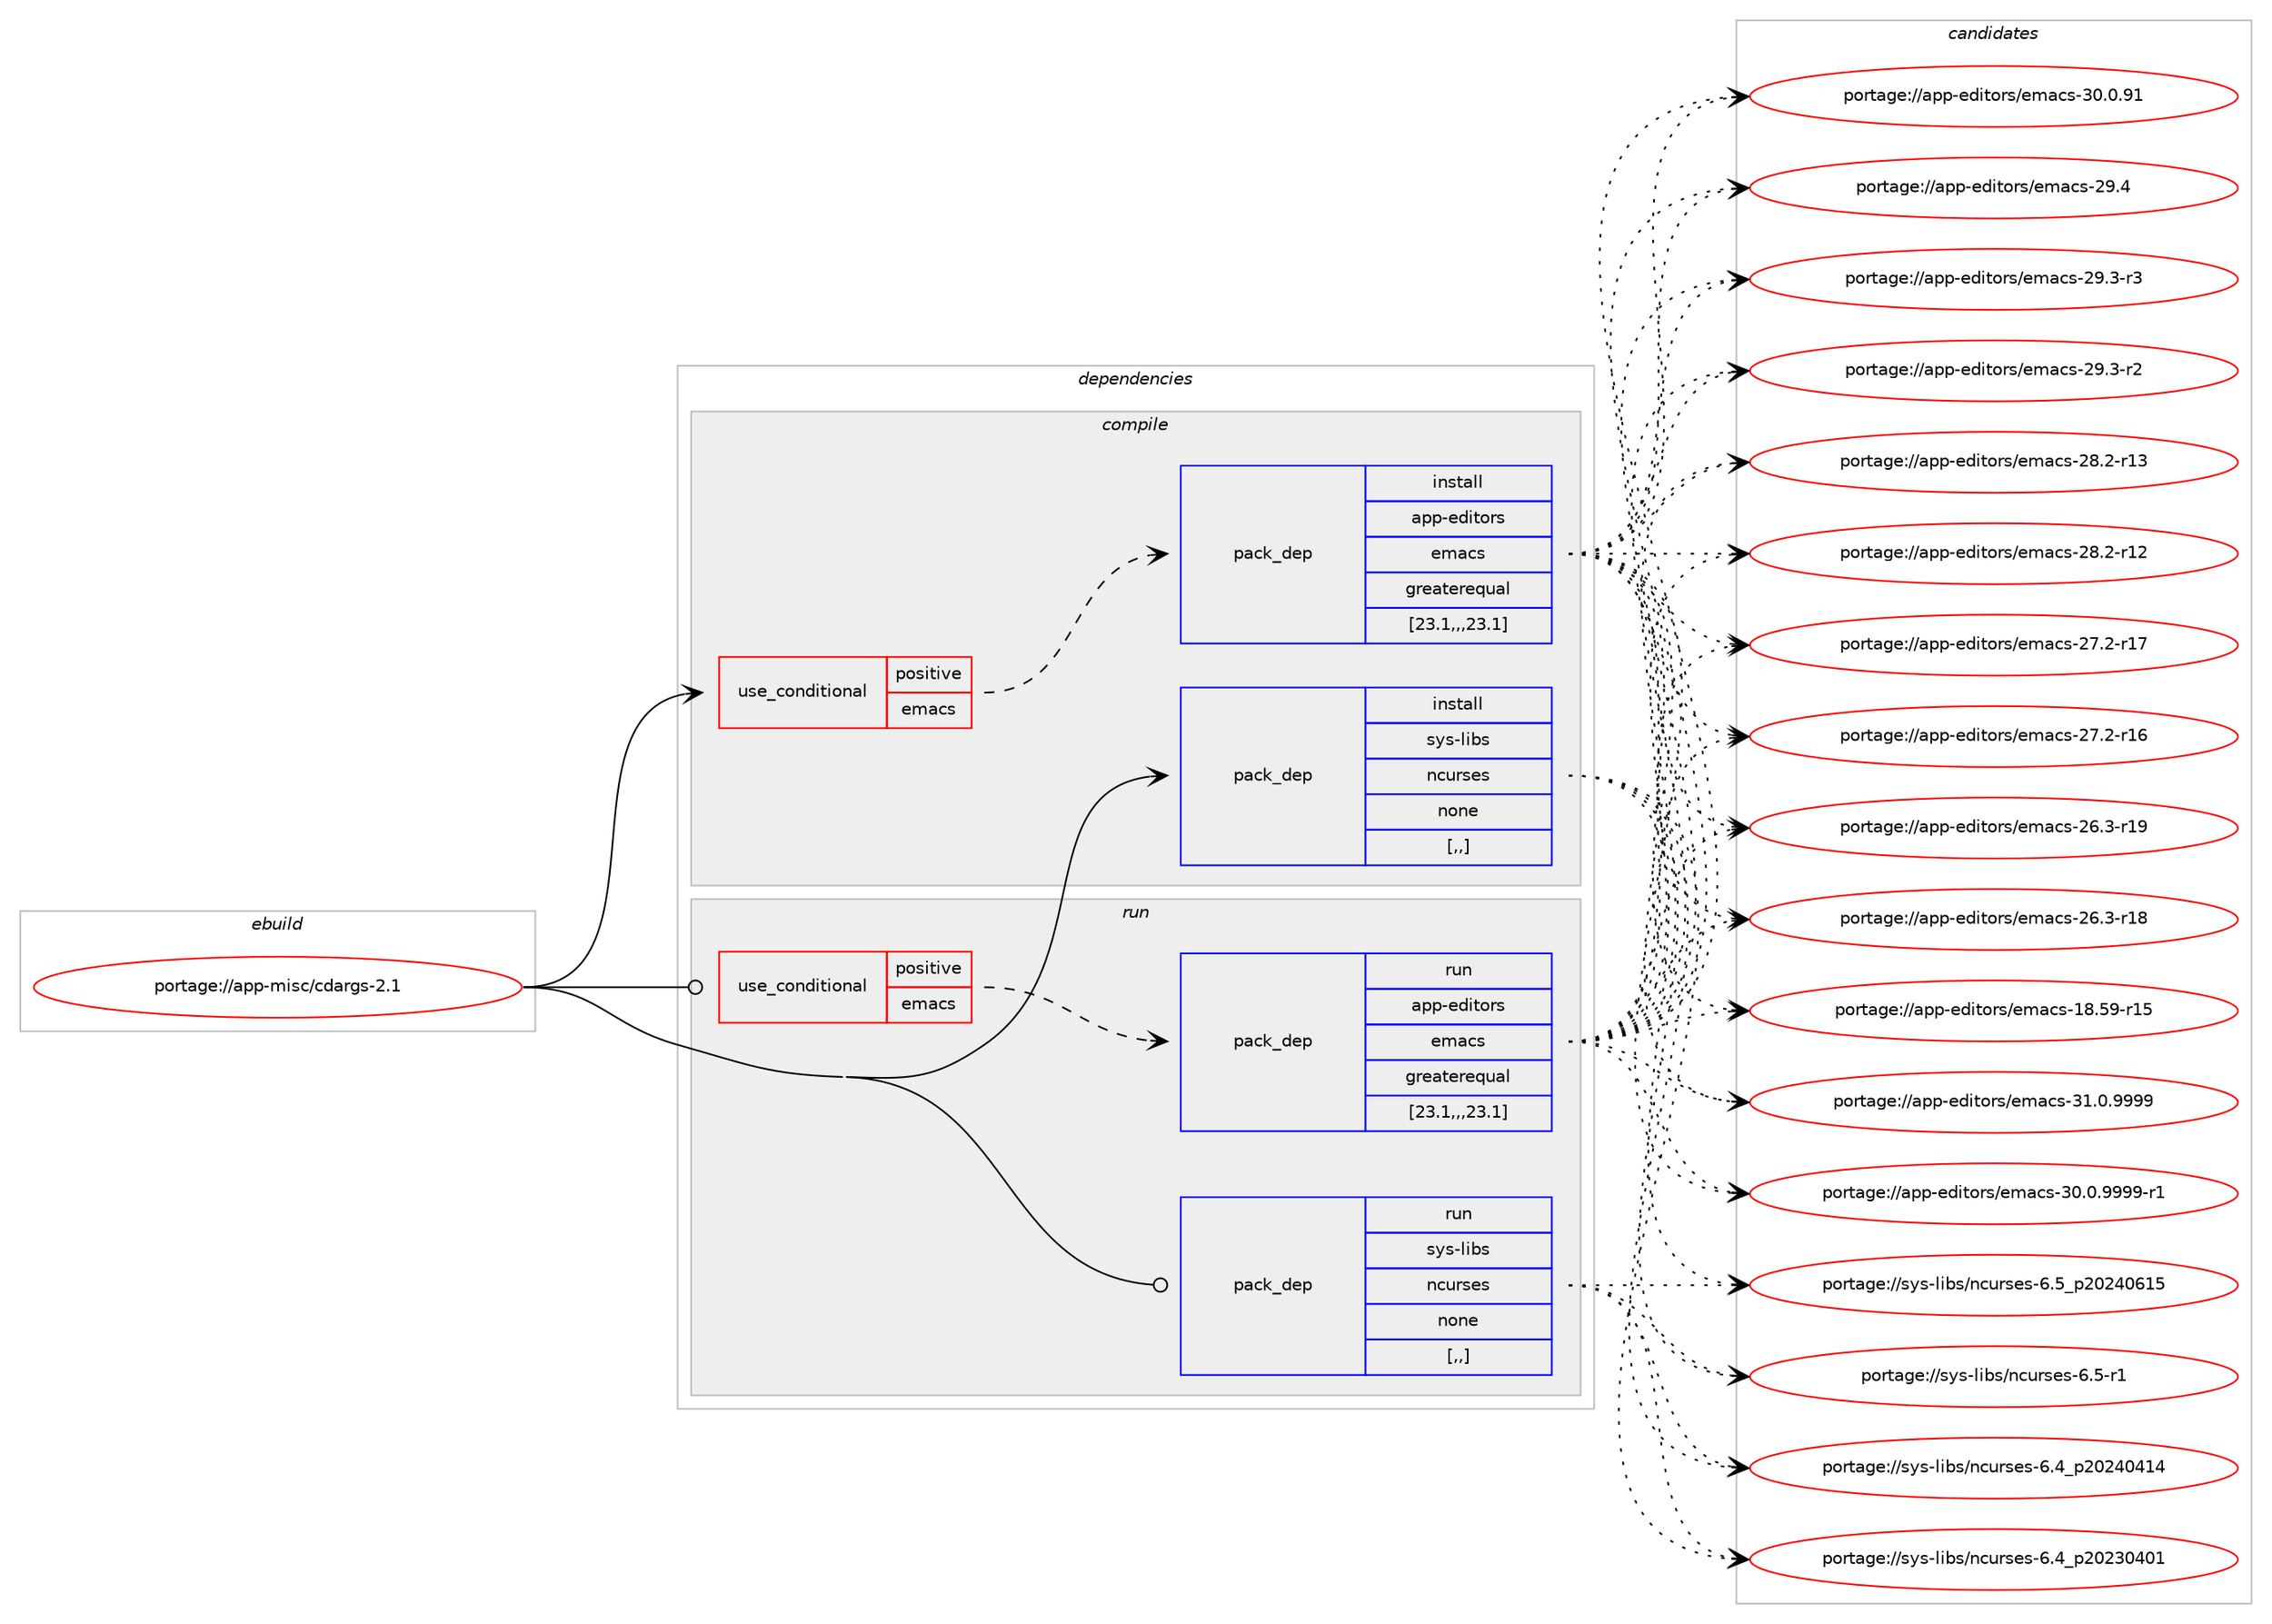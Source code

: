 digraph prolog {

# *************
# Graph options
# *************

newrank=true;
concentrate=true;
compound=true;
graph [rankdir=LR,fontname=Helvetica,fontsize=10,ranksep=1.5];#, ranksep=2.5, nodesep=0.2];
edge  [arrowhead=vee];
node  [fontname=Helvetica,fontsize=10];

# **********
# The ebuild
# **********

subgraph cluster_leftcol {
color=gray;
label=<<i>ebuild</i>>;
id [label="portage://app-misc/cdargs-2.1", color=red, width=4, href="../app-misc/cdargs-2.1.svg"];
}

# ****************
# The dependencies
# ****************

subgraph cluster_midcol {
color=gray;
label=<<i>dependencies</i>>;
subgraph cluster_compile {
fillcolor="#eeeeee";
style=filled;
label=<<i>compile</i>>;
subgraph cond141489 {
dependency533826 [label=<<TABLE BORDER="0" CELLBORDER="1" CELLSPACING="0" CELLPADDING="4"><TR><TD ROWSPAN="3" CELLPADDING="10">use_conditional</TD></TR><TR><TD>positive</TD></TR><TR><TD>emacs</TD></TR></TABLE>>, shape=none, color=red];
subgraph pack388348 {
dependency533827 [label=<<TABLE BORDER="0" CELLBORDER="1" CELLSPACING="0" CELLPADDING="4" WIDTH="220"><TR><TD ROWSPAN="6" CELLPADDING="30">pack_dep</TD></TR><TR><TD WIDTH="110">install</TD></TR><TR><TD>app-editors</TD></TR><TR><TD>emacs</TD></TR><TR><TD>greaterequal</TD></TR><TR><TD>[23.1,,,23.1]</TD></TR></TABLE>>, shape=none, color=blue];
}
dependency533826:e -> dependency533827:w [weight=20,style="dashed",arrowhead="vee"];
}
id:e -> dependency533826:w [weight=20,style="solid",arrowhead="vee"];
subgraph pack388349 {
dependency533828 [label=<<TABLE BORDER="0" CELLBORDER="1" CELLSPACING="0" CELLPADDING="4" WIDTH="220"><TR><TD ROWSPAN="6" CELLPADDING="30">pack_dep</TD></TR><TR><TD WIDTH="110">install</TD></TR><TR><TD>sys-libs</TD></TR><TR><TD>ncurses</TD></TR><TR><TD>none</TD></TR><TR><TD>[,,]</TD></TR></TABLE>>, shape=none, color=blue];
}
id:e -> dependency533828:w [weight=20,style="solid",arrowhead="vee"];
}
subgraph cluster_compileandrun {
fillcolor="#eeeeee";
style=filled;
label=<<i>compile and run</i>>;
}
subgraph cluster_run {
fillcolor="#eeeeee";
style=filled;
label=<<i>run</i>>;
subgraph cond141490 {
dependency533829 [label=<<TABLE BORDER="0" CELLBORDER="1" CELLSPACING="0" CELLPADDING="4"><TR><TD ROWSPAN="3" CELLPADDING="10">use_conditional</TD></TR><TR><TD>positive</TD></TR><TR><TD>emacs</TD></TR></TABLE>>, shape=none, color=red];
subgraph pack388350 {
dependency533830 [label=<<TABLE BORDER="0" CELLBORDER="1" CELLSPACING="0" CELLPADDING="4" WIDTH="220"><TR><TD ROWSPAN="6" CELLPADDING="30">pack_dep</TD></TR><TR><TD WIDTH="110">run</TD></TR><TR><TD>app-editors</TD></TR><TR><TD>emacs</TD></TR><TR><TD>greaterequal</TD></TR><TR><TD>[23.1,,,23.1]</TD></TR></TABLE>>, shape=none, color=blue];
}
dependency533829:e -> dependency533830:w [weight=20,style="dashed",arrowhead="vee"];
}
id:e -> dependency533829:w [weight=20,style="solid",arrowhead="odot"];
subgraph pack388351 {
dependency533831 [label=<<TABLE BORDER="0" CELLBORDER="1" CELLSPACING="0" CELLPADDING="4" WIDTH="220"><TR><TD ROWSPAN="6" CELLPADDING="30">pack_dep</TD></TR><TR><TD WIDTH="110">run</TD></TR><TR><TD>sys-libs</TD></TR><TR><TD>ncurses</TD></TR><TR><TD>none</TD></TR><TR><TD>[,,]</TD></TR></TABLE>>, shape=none, color=blue];
}
id:e -> dependency533831:w [weight=20,style="solid",arrowhead="odot"];
}
}

# **************
# The candidates
# **************

subgraph cluster_choices {
rank=same;
color=gray;
label=<<i>candidates</i>>;

subgraph choice388348 {
color=black;
nodesep=1;
choice971121124510110010511611111411547101109979911545514946484657575757 [label="portage://app-editors/emacs-31.0.9999", color=red, width=4,href="../app-editors/emacs-31.0.9999.svg"];
choice9711211245101100105116111114115471011099799115455148464846575757574511449 [label="portage://app-editors/emacs-30.0.9999-r1", color=red, width=4,href="../app-editors/emacs-30.0.9999-r1.svg"];
choice97112112451011001051161111141154710110997991154551484648465749 [label="portage://app-editors/emacs-30.0.91", color=red, width=4,href="../app-editors/emacs-30.0.91.svg"];
choice97112112451011001051161111141154710110997991154550574652 [label="portage://app-editors/emacs-29.4", color=red, width=4,href="../app-editors/emacs-29.4.svg"];
choice971121124510110010511611111411547101109979911545505746514511451 [label="portage://app-editors/emacs-29.3-r3", color=red, width=4,href="../app-editors/emacs-29.3-r3.svg"];
choice971121124510110010511611111411547101109979911545505746514511450 [label="portage://app-editors/emacs-29.3-r2", color=red, width=4,href="../app-editors/emacs-29.3-r2.svg"];
choice97112112451011001051161111141154710110997991154550564650451144951 [label="portage://app-editors/emacs-28.2-r13", color=red, width=4,href="../app-editors/emacs-28.2-r13.svg"];
choice97112112451011001051161111141154710110997991154550564650451144950 [label="portage://app-editors/emacs-28.2-r12", color=red, width=4,href="../app-editors/emacs-28.2-r12.svg"];
choice97112112451011001051161111141154710110997991154550554650451144955 [label="portage://app-editors/emacs-27.2-r17", color=red, width=4,href="../app-editors/emacs-27.2-r17.svg"];
choice97112112451011001051161111141154710110997991154550554650451144954 [label="portage://app-editors/emacs-27.2-r16", color=red, width=4,href="../app-editors/emacs-27.2-r16.svg"];
choice97112112451011001051161111141154710110997991154550544651451144957 [label="portage://app-editors/emacs-26.3-r19", color=red, width=4,href="../app-editors/emacs-26.3-r19.svg"];
choice97112112451011001051161111141154710110997991154550544651451144956 [label="portage://app-editors/emacs-26.3-r18", color=red, width=4,href="../app-editors/emacs-26.3-r18.svg"];
choice9711211245101100105116111114115471011099799115454956465357451144953 [label="portage://app-editors/emacs-18.59-r15", color=red, width=4,href="../app-editors/emacs-18.59-r15.svg"];
dependency533827:e -> choice971121124510110010511611111411547101109979911545514946484657575757:w [style=dotted,weight="100"];
dependency533827:e -> choice9711211245101100105116111114115471011099799115455148464846575757574511449:w [style=dotted,weight="100"];
dependency533827:e -> choice97112112451011001051161111141154710110997991154551484648465749:w [style=dotted,weight="100"];
dependency533827:e -> choice97112112451011001051161111141154710110997991154550574652:w [style=dotted,weight="100"];
dependency533827:e -> choice971121124510110010511611111411547101109979911545505746514511451:w [style=dotted,weight="100"];
dependency533827:e -> choice971121124510110010511611111411547101109979911545505746514511450:w [style=dotted,weight="100"];
dependency533827:e -> choice97112112451011001051161111141154710110997991154550564650451144951:w [style=dotted,weight="100"];
dependency533827:e -> choice97112112451011001051161111141154710110997991154550564650451144950:w [style=dotted,weight="100"];
dependency533827:e -> choice97112112451011001051161111141154710110997991154550554650451144955:w [style=dotted,weight="100"];
dependency533827:e -> choice97112112451011001051161111141154710110997991154550554650451144954:w [style=dotted,weight="100"];
dependency533827:e -> choice97112112451011001051161111141154710110997991154550544651451144957:w [style=dotted,weight="100"];
dependency533827:e -> choice97112112451011001051161111141154710110997991154550544651451144956:w [style=dotted,weight="100"];
dependency533827:e -> choice9711211245101100105116111114115471011099799115454956465357451144953:w [style=dotted,weight="100"];
}
subgraph choice388349 {
color=black;
nodesep=1;
choice1151211154510810598115471109911711411510111545544653951125048505248544953 [label="portage://sys-libs/ncurses-6.5_p20240615", color=red, width=4,href="../sys-libs/ncurses-6.5_p20240615.svg"];
choice11512111545108105981154711099117114115101115455446534511449 [label="portage://sys-libs/ncurses-6.5-r1", color=red, width=4,href="../sys-libs/ncurses-6.5-r1.svg"];
choice1151211154510810598115471109911711411510111545544652951125048505248524952 [label="portage://sys-libs/ncurses-6.4_p20240414", color=red, width=4,href="../sys-libs/ncurses-6.4_p20240414.svg"];
choice1151211154510810598115471109911711411510111545544652951125048505148524849 [label="portage://sys-libs/ncurses-6.4_p20230401", color=red, width=4,href="../sys-libs/ncurses-6.4_p20230401.svg"];
dependency533828:e -> choice1151211154510810598115471109911711411510111545544653951125048505248544953:w [style=dotted,weight="100"];
dependency533828:e -> choice11512111545108105981154711099117114115101115455446534511449:w [style=dotted,weight="100"];
dependency533828:e -> choice1151211154510810598115471109911711411510111545544652951125048505248524952:w [style=dotted,weight="100"];
dependency533828:e -> choice1151211154510810598115471109911711411510111545544652951125048505148524849:w [style=dotted,weight="100"];
}
subgraph choice388350 {
color=black;
nodesep=1;
choice971121124510110010511611111411547101109979911545514946484657575757 [label="portage://app-editors/emacs-31.0.9999", color=red, width=4,href="../app-editors/emacs-31.0.9999.svg"];
choice9711211245101100105116111114115471011099799115455148464846575757574511449 [label="portage://app-editors/emacs-30.0.9999-r1", color=red, width=4,href="../app-editors/emacs-30.0.9999-r1.svg"];
choice97112112451011001051161111141154710110997991154551484648465749 [label="portage://app-editors/emacs-30.0.91", color=red, width=4,href="../app-editors/emacs-30.0.91.svg"];
choice97112112451011001051161111141154710110997991154550574652 [label="portage://app-editors/emacs-29.4", color=red, width=4,href="../app-editors/emacs-29.4.svg"];
choice971121124510110010511611111411547101109979911545505746514511451 [label="portage://app-editors/emacs-29.3-r3", color=red, width=4,href="../app-editors/emacs-29.3-r3.svg"];
choice971121124510110010511611111411547101109979911545505746514511450 [label="portage://app-editors/emacs-29.3-r2", color=red, width=4,href="../app-editors/emacs-29.3-r2.svg"];
choice97112112451011001051161111141154710110997991154550564650451144951 [label="portage://app-editors/emacs-28.2-r13", color=red, width=4,href="../app-editors/emacs-28.2-r13.svg"];
choice97112112451011001051161111141154710110997991154550564650451144950 [label="portage://app-editors/emacs-28.2-r12", color=red, width=4,href="../app-editors/emacs-28.2-r12.svg"];
choice97112112451011001051161111141154710110997991154550554650451144955 [label="portage://app-editors/emacs-27.2-r17", color=red, width=4,href="../app-editors/emacs-27.2-r17.svg"];
choice97112112451011001051161111141154710110997991154550554650451144954 [label="portage://app-editors/emacs-27.2-r16", color=red, width=4,href="../app-editors/emacs-27.2-r16.svg"];
choice97112112451011001051161111141154710110997991154550544651451144957 [label="portage://app-editors/emacs-26.3-r19", color=red, width=4,href="../app-editors/emacs-26.3-r19.svg"];
choice97112112451011001051161111141154710110997991154550544651451144956 [label="portage://app-editors/emacs-26.3-r18", color=red, width=4,href="../app-editors/emacs-26.3-r18.svg"];
choice9711211245101100105116111114115471011099799115454956465357451144953 [label="portage://app-editors/emacs-18.59-r15", color=red, width=4,href="../app-editors/emacs-18.59-r15.svg"];
dependency533830:e -> choice971121124510110010511611111411547101109979911545514946484657575757:w [style=dotted,weight="100"];
dependency533830:e -> choice9711211245101100105116111114115471011099799115455148464846575757574511449:w [style=dotted,weight="100"];
dependency533830:e -> choice97112112451011001051161111141154710110997991154551484648465749:w [style=dotted,weight="100"];
dependency533830:e -> choice97112112451011001051161111141154710110997991154550574652:w [style=dotted,weight="100"];
dependency533830:e -> choice971121124510110010511611111411547101109979911545505746514511451:w [style=dotted,weight="100"];
dependency533830:e -> choice971121124510110010511611111411547101109979911545505746514511450:w [style=dotted,weight="100"];
dependency533830:e -> choice97112112451011001051161111141154710110997991154550564650451144951:w [style=dotted,weight="100"];
dependency533830:e -> choice97112112451011001051161111141154710110997991154550564650451144950:w [style=dotted,weight="100"];
dependency533830:e -> choice97112112451011001051161111141154710110997991154550554650451144955:w [style=dotted,weight="100"];
dependency533830:e -> choice97112112451011001051161111141154710110997991154550554650451144954:w [style=dotted,weight="100"];
dependency533830:e -> choice97112112451011001051161111141154710110997991154550544651451144957:w [style=dotted,weight="100"];
dependency533830:e -> choice97112112451011001051161111141154710110997991154550544651451144956:w [style=dotted,weight="100"];
dependency533830:e -> choice9711211245101100105116111114115471011099799115454956465357451144953:w [style=dotted,weight="100"];
}
subgraph choice388351 {
color=black;
nodesep=1;
choice1151211154510810598115471109911711411510111545544653951125048505248544953 [label="portage://sys-libs/ncurses-6.5_p20240615", color=red, width=4,href="../sys-libs/ncurses-6.5_p20240615.svg"];
choice11512111545108105981154711099117114115101115455446534511449 [label="portage://sys-libs/ncurses-6.5-r1", color=red, width=4,href="../sys-libs/ncurses-6.5-r1.svg"];
choice1151211154510810598115471109911711411510111545544652951125048505248524952 [label="portage://sys-libs/ncurses-6.4_p20240414", color=red, width=4,href="../sys-libs/ncurses-6.4_p20240414.svg"];
choice1151211154510810598115471109911711411510111545544652951125048505148524849 [label="portage://sys-libs/ncurses-6.4_p20230401", color=red, width=4,href="../sys-libs/ncurses-6.4_p20230401.svg"];
dependency533831:e -> choice1151211154510810598115471109911711411510111545544653951125048505248544953:w [style=dotted,weight="100"];
dependency533831:e -> choice11512111545108105981154711099117114115101115455446534511449:w [style=dotted,weight="100"];
dependency533831:e -> choice1151211154510810598115471109911711411510111545544652951125048505248524952:w [style=dotted,weight="100"];
dependency533831:e -> choice1151211154510810598115471109911711411510111545544652951125048505148524849:w [style=dotted,weight="100"];
}
}

}
